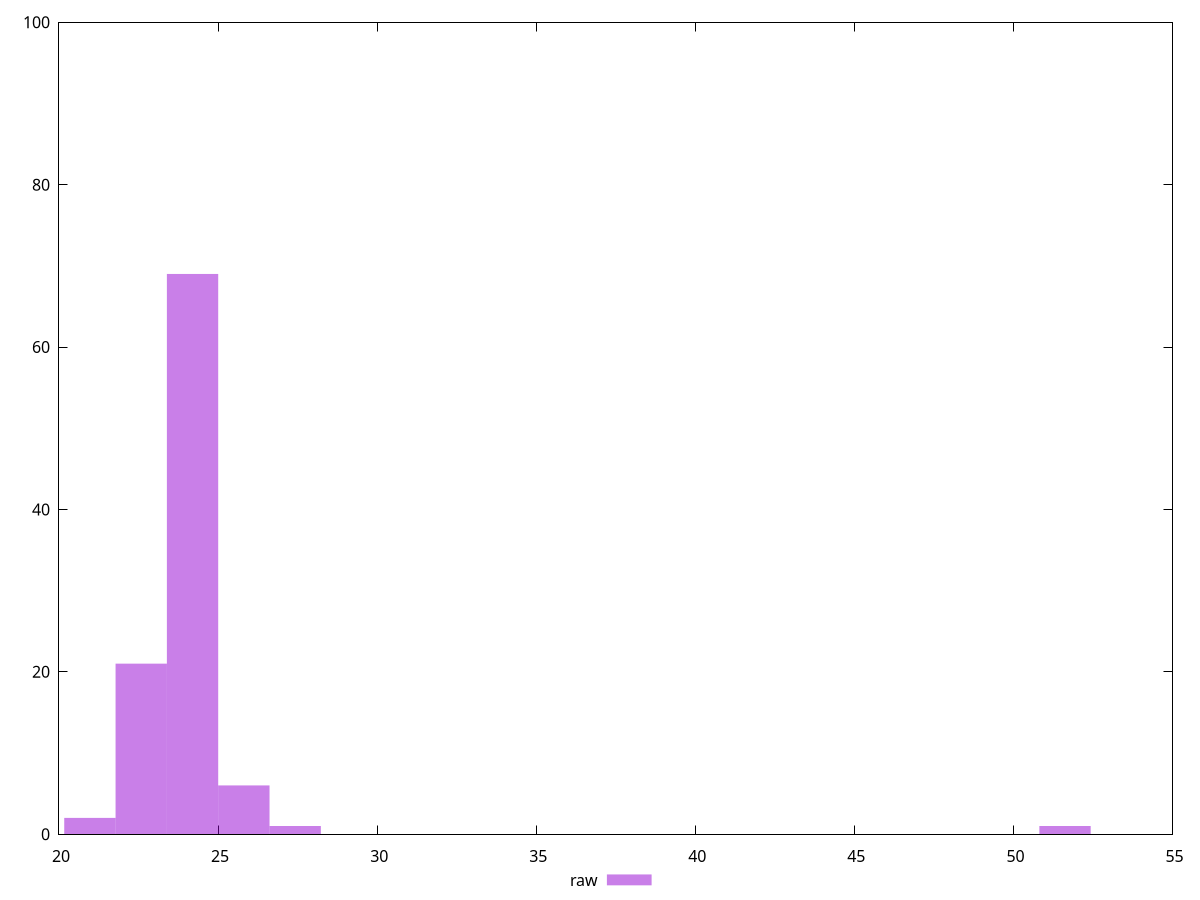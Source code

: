 reset
set terminal svg size 640, 490 enhanced background rgb 'white'
set output "report_00007_2020-12-11T15:55:29.892Z/bootup-time/samples/pages+cached+noexternal+nocss/raw/histogram.svg"

$raw <<EOF
24.19770886225311 69
22.584528271436234 21
25.810889453069983 6
27.424070043886857 1
20.97134768061936 2
51.621778906139966 1
EOF

set key outside below
set boxwidth 1.613180590816874
set yrange [0:100]
set style fill transparent solid 0.5 noborder

plot \
  $raw title "raw" with boxes, \


reset